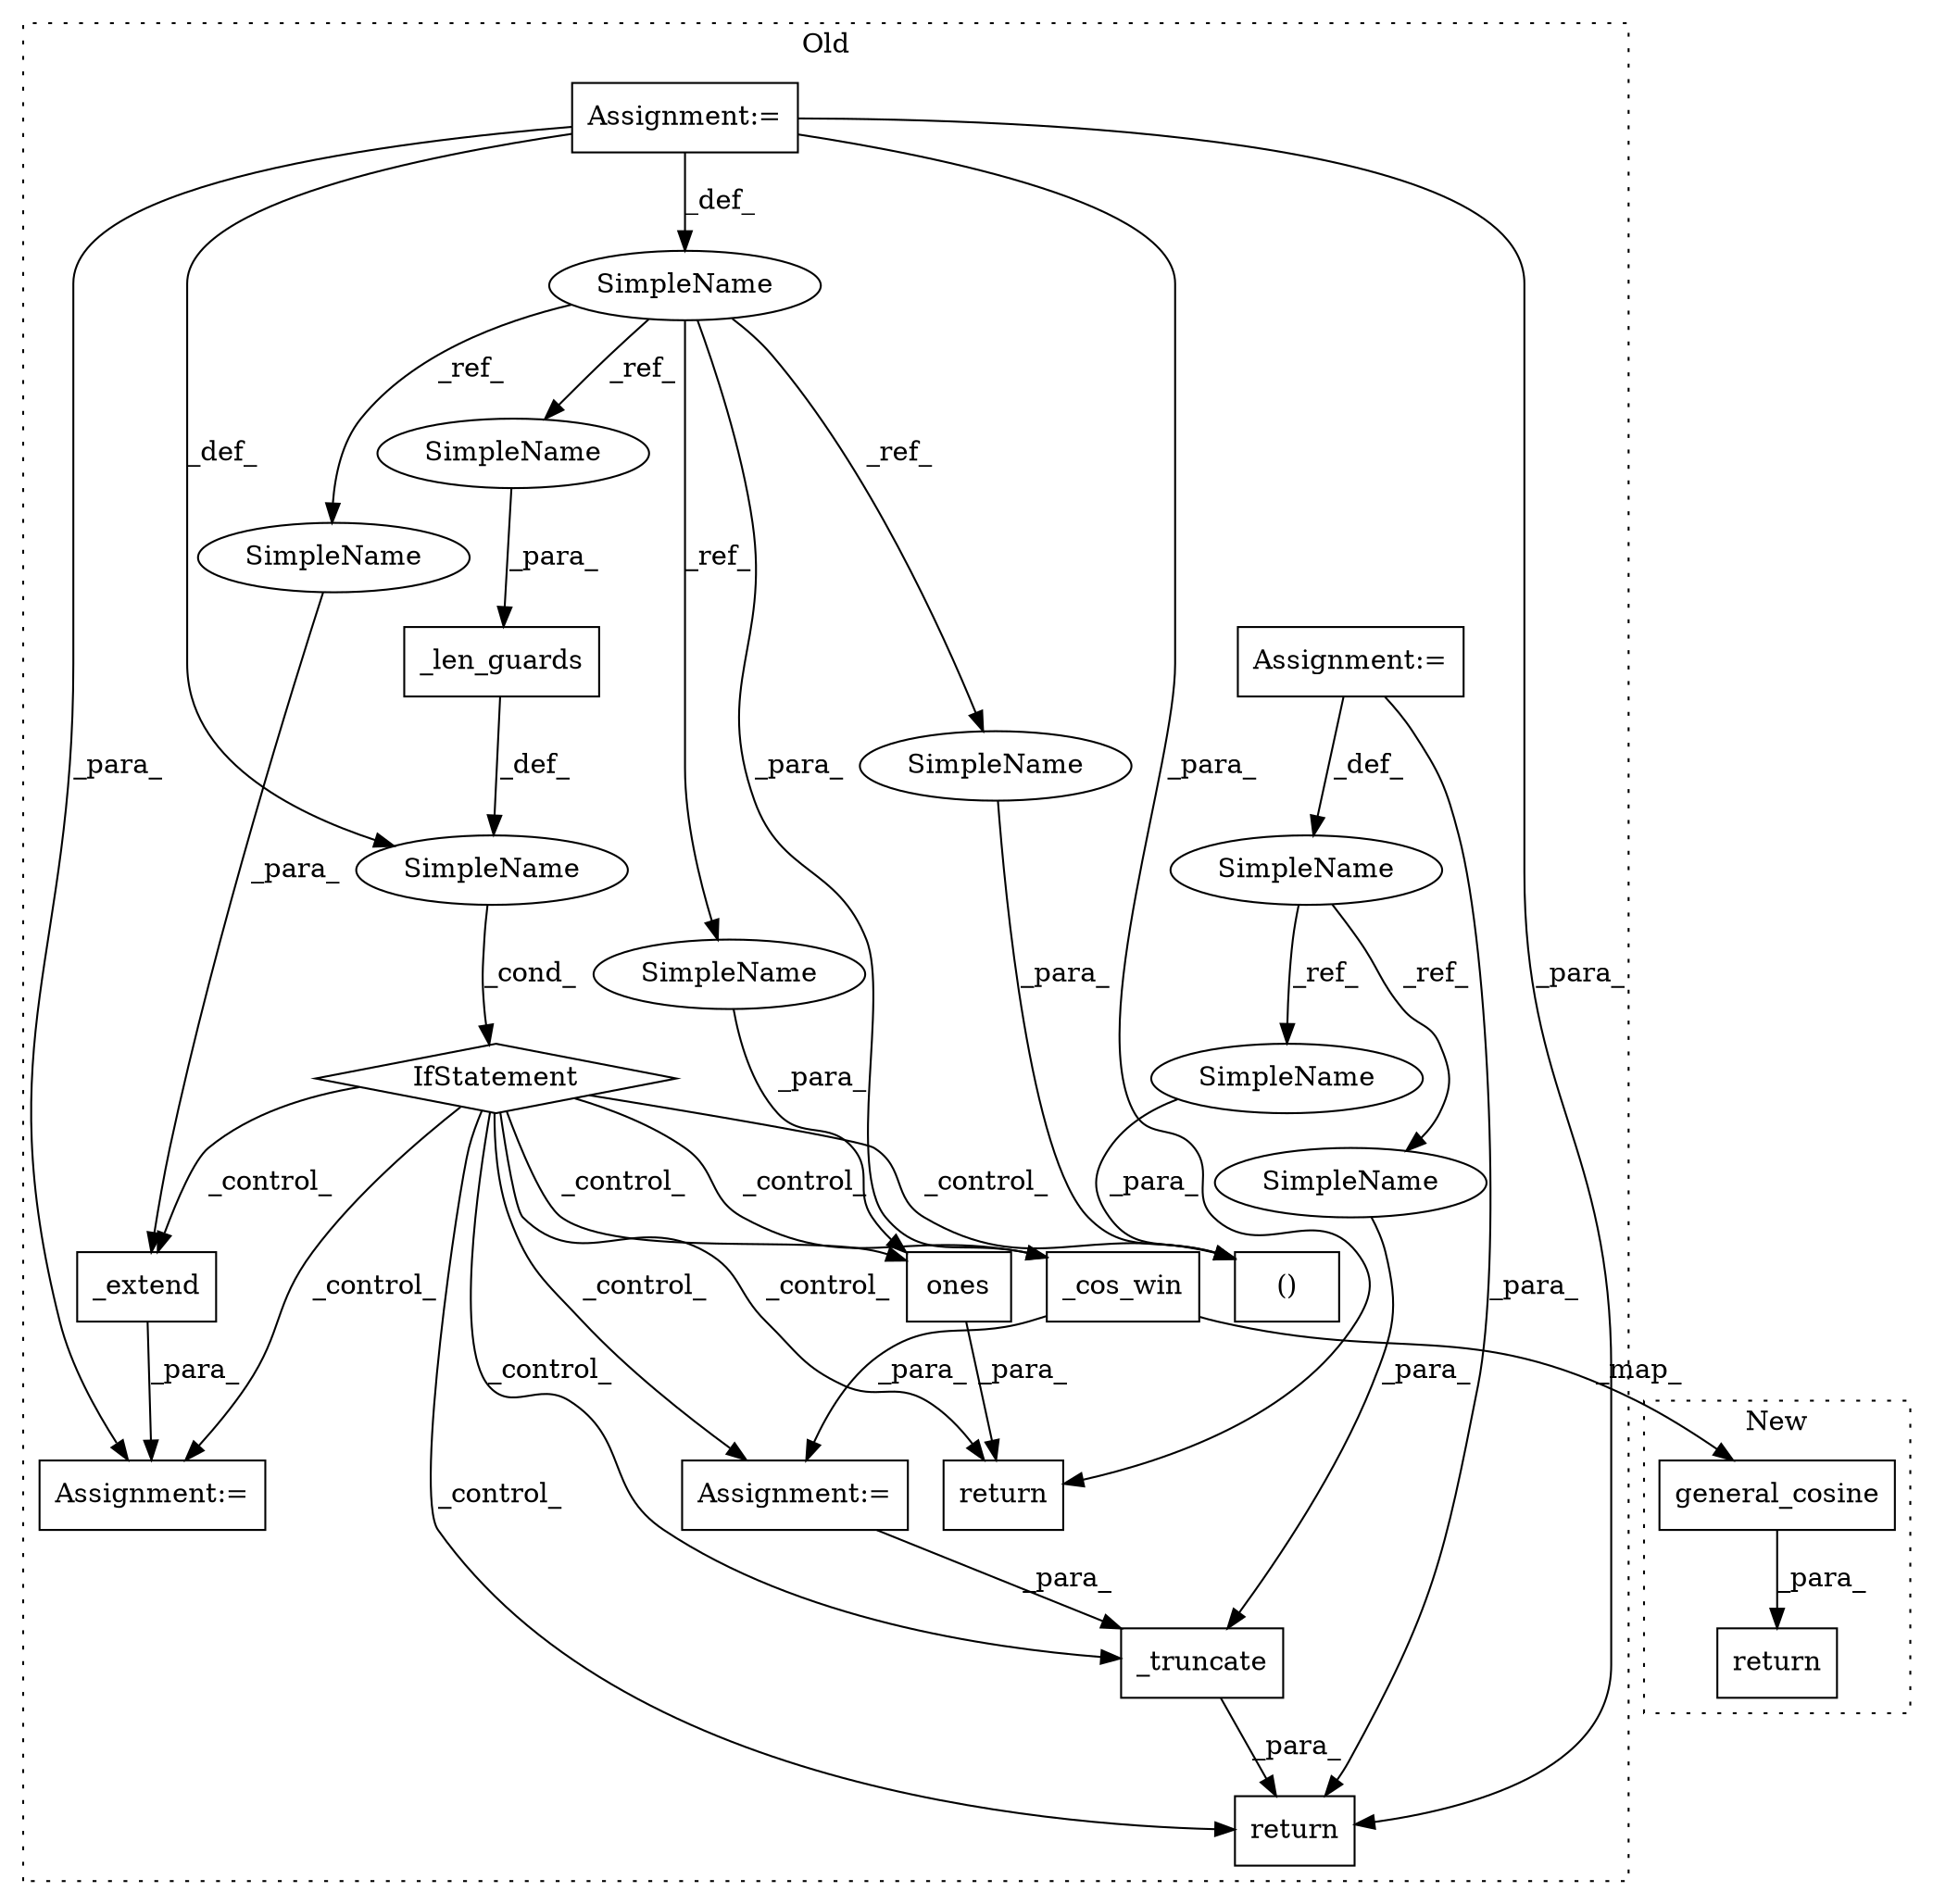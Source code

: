 digraph G {
subgraph cluster0 {
1 [label="_len_guards" a="32" s="3812,3825" l="12,1" shape="box"];
3 [label="()" a="106" s="3873" l="25" shape="box"];
4 [label="_extend" a="32" s="3900,3913" l="8,1" shape="box"];
5 [label="SimpleName" a="42" s="3791" l="11" shape="ellipse"];
6 [label="_truncate" a="32" s="3999,4022" l="10,1" shape="box"];
7 [label="IfStatement" a="25" s="3808,3826" l="4,2" shape="diamond"];
8 [label="ones" a="32" s="3849,3855" l="5,1" shape="box"];
9 [label="SimpleName" a="42" s="3779" l="1" shape="ellipse"];
10 [label="SimpleName" a="42" s="" l="" shape="ellipse"];
11 [label="Assignment:=" a="7" s="3791" l="11" shape="box"];
12 [label="Assignment:=" a="7" s="3779" l="1" shape="box"];
13 [label="Assignment:=" a="7" s="3898" l="2" shape="box"];
14 [label="Assignment:=" a="7" s="3921" l="1" shape="box"];
15 [label="return" a="41" s="3836" l="7" shape="box"];
17 [label="_cos_win" a="32" s="3922,3985" l="9,1" shape="box"];
18 [label="return" a="41" s="3992" l="7" shape="box"];
19 [label="SimpleName" a="42" s="3887" l="11" shape="ellipse"];
20 [label="SimpleName" a="42" s="4011" l="11" shape="ellipse"];
21 [label="SimpleName" a="42" s="3908" l="1" shape="ellipse"];
22 [label="SimpleName" a="42" s="3824" l="1" shape="ellipse"];
23 [label="SimpleName" a="42" s="3873" l="1" shape="ellipse"];
24 [label="SimpleName" a="42" s="3854" l="1" shape="ellipse"];
label = "Old";
style="dotted";
}
subgraph cluster1 {
2 [label="return" a="41" s="3627" l="7" shape="box"];
16 [label="general_cosine" a="32" s="3634,3707" l="15,1" shape="box"];
label = "New";
style="dotted";
}
1 -> 10 [label="_def_"];
4 -> 13 [label="_para_"];
5 -> 19 [label="_ref_"];
5 -> 20 [label="_ref_"];
6 -> 18 [label="_para_"];
7 -> 15 [label="_control_"];
7 -> 18 [label="_control_"];
7 -> 13 [label="_control_"];
7 -> 14 [label="_control_"];
7 -> 3 [label="_control_"];
7 -> 17 [label="_control_"];
7 -> 6 [label="_control_"];
7 -> 4 [label="_control_"];
7 -> 8 [label="_control_"];
8 -> 15 [label="_para_"];
9 -> 23 [label="_ref_"];
9 -> 24 [label="_ref_"];
9 -> 17 [label="_para_"];
9 -> 21 [label="_ref_"];
9 -> 22 [label="_ref_"];
10 -> 7 [label="_cond_"];
11 -> 5 [label="_def_"];
11 -> 18 [label="_para_"];
12 -> 13 [label="_para_"];
12 -> 15 [label="_para_"];
12 -> 10 [label="_def_"];
12 -> 9 [label="_def_"];
12 -> 18 [label="_para_"];
14 -> 6 [label="_para_"];
16 -> 2 [label="_para_"];
17 -> 16 [label="_map_"];
17 -> 14 [label="_para_"];
19 -> 3 [label="_para_"];
20 -> 6 [label="_para_"];
21 -> 4 [label="_para_"];
22 -> 1 [label="_para_"];
23 -> 3 [label="_para_"];
24 -> 8 [label="_para_"];
}